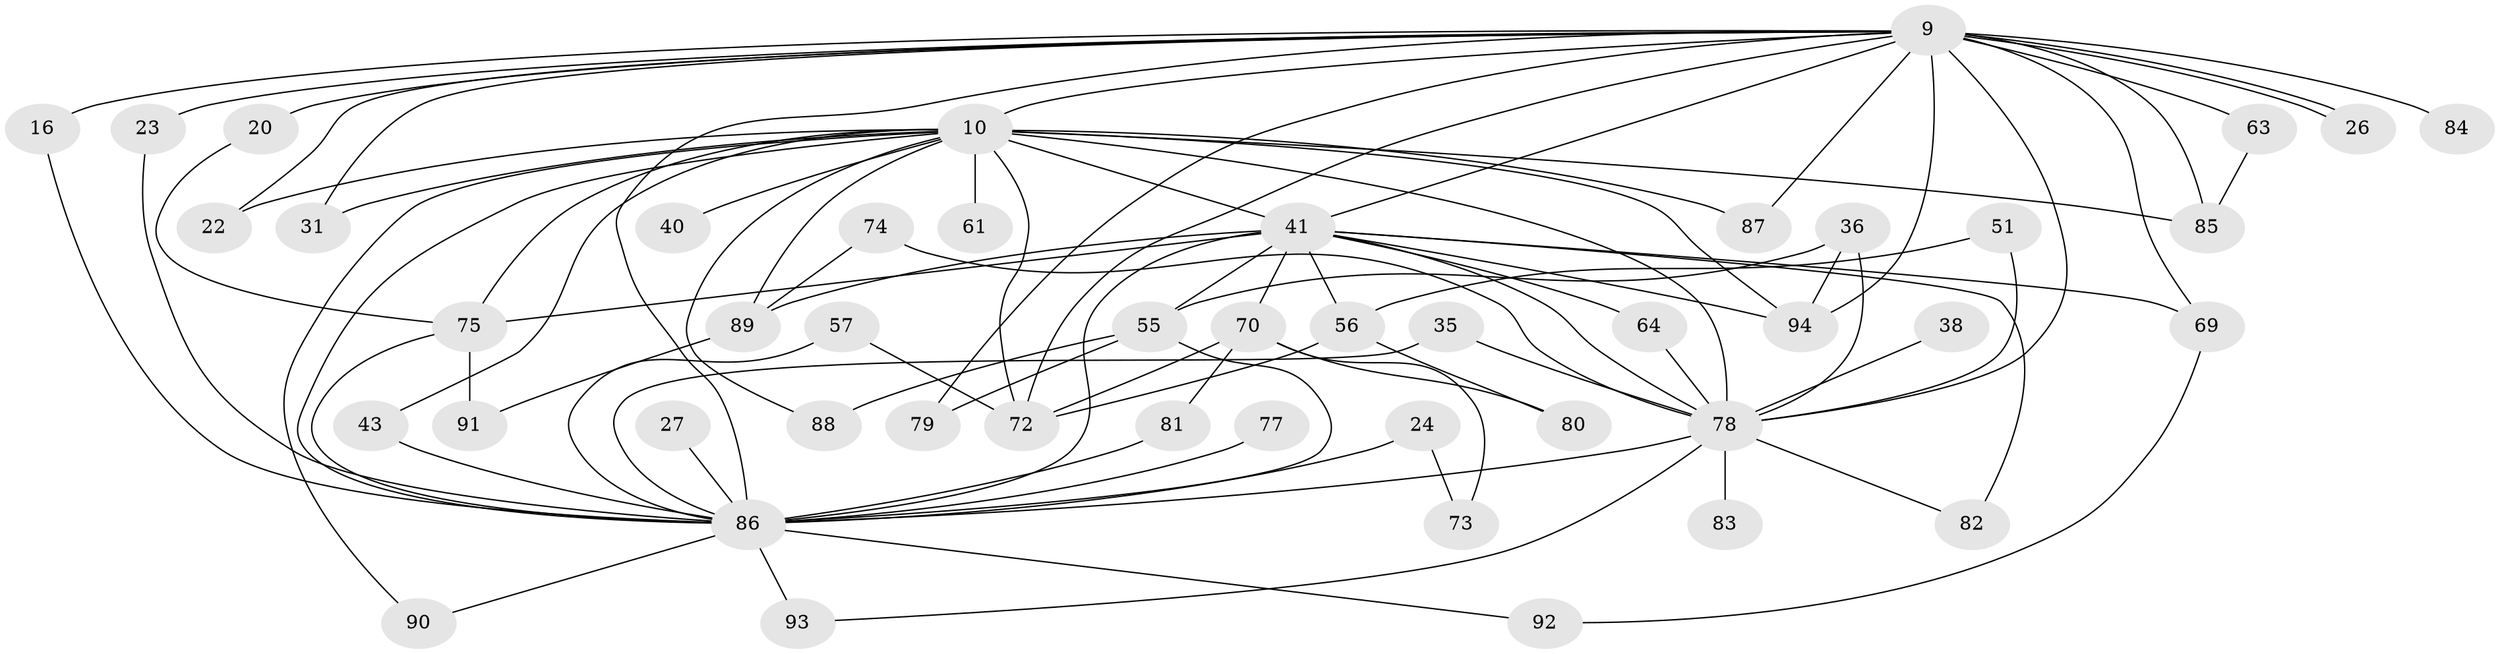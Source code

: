 // original degree distribution, {19: 0.010638297872340425, 18: 0.02127659574468085, 23: 0.010638297872340425, 24: 0.010638297872340425, 11: 0.010638297872340425, 14: 0.010638297872340425, 22: 0.010638297872340425, 28: 0.010638297872340425, 15: 0.010638297872340425, 5: 0.05319148936170213, 4: 0.05319148936170213, 2: 0.5212765957446809, 6: 0.031914893617021274, 3: 0.22340425531914893, 10: 0.010638297872340425}
// Generated by graph-tools (version 1.1) at 2025/49/03/04/25 21:49:06]
// undirected, 47 vertices, 89 edges
graph export_dot {
graph [start="1"]
  node [color=gray90,style=filled];
  9 [super="+3"];
  10 [super="+2"];
  16;
  20;
  22;
  23;
  24;
  26;
  27;
  31;
  35;
  36;
  38;
  40;
  41 [super="+12+5"];
  43;
  51;
  55 [super="+34+14"];
  56 [super="+33"];
  57;
  61;
  63;
  64;
  69 [super="+66"];
  70 [super="+42+65"];
  72 [super="+49+46"];
  73;
  74;
  75 [super="+28+54+58"];
  77;
  78 [super="+19+25+53+52+48+76"];
  79;
  80;
  81;
  82;
  83;
  84;
  85 [super="+62"];
  86 [super="+32+8"];
  87;
  88;
  89 [super="+59+50"];
  90;
  91;
  92;
  93;
  94 [super="+67+68+18"];
  9 -- 10 [weight=6];
  9 -- 20 [weight=2];
  9 -- 23;
  9 -- 26;
  9 -- 26;
  9 -- 31;
  9 -- 63 [weight=2];
  9 -- 69 [weight=2];
  9 -- 78 [weight=12];
  9 -- 84 [weight=2];
  9 -- 87;
  9 -- 94 [weight=4];
  9 -- 72 [weight=2];
  9 -- 79;
  9 -- 16;
  9 -- 22;
  9 -- 41 [weight=2];
  9 -- 86 [weight=5];
  9 -- 85;
  10 -- 22;
  10 -- 88;
  10 -- 87;
  10 -- 89 [weight=3];
  10 -- 90;
  10 -- 31;
  10 -- 40;
  10 -- 43;
  10 -- 61 [weight=2];
  10 -- 78 [weight=7];
  10 -- 41 [weight=4];
  10 -- 86 [weight=7];
  10 -- 72 [weight=2];
  10 -- 75 [weight=3];
  10 -- 94;
  10 -- 85 [weight=2];
  16 -- 86;
  20 -- 75;
  23 -- 86;
  24 -- 73;
  24 -- 86 [weight=2];
  27 -- 86;
  35 -- 78;
  35 -- 86;
  36 -- 55;
  36 -- 94;
  36 -- 78;
  38 -- 78 [weight=2];
  41 -- 82;
  41 -- 64;
  41 -- 69;
  41 -- 70 [weight=3];
  41 -- 55;
  41 -- 56 [weight=3];
  41 -- 75;
  41 -- 78 [weight=3];
  41 -- 86 [weight=3];
  41 -- 94 [weight=2];
  41 -- 89;
  43 -- 86;
  51 -- 56;
  51 -- 78;
  55 -- 79;
  55 -- 88;
  55 -- 86 [weight=3];
  56 -- 80;
  56 -- 72;
  57 -- 86;
  57 -- 72;
  63 -- 85;
  64 -- 78;
  69 -- 92;
  70 -- 80;
  70 -- 81;
  70 -- 73;
  70 -- 72;
  74 -- 89;
  74 -- 78;
  75 -- 91;
  75 -- 86;
  77 -- 86 [weight=2];
  78 -- 83 [weight=2];
  78 -- 82;
  78 -- 93;
  78 -- 86 [weight=5];
  81 -- 86;
  86 -- 90;
  86 -- 92;
  86 -- 93;
  89 -- 91;
}
